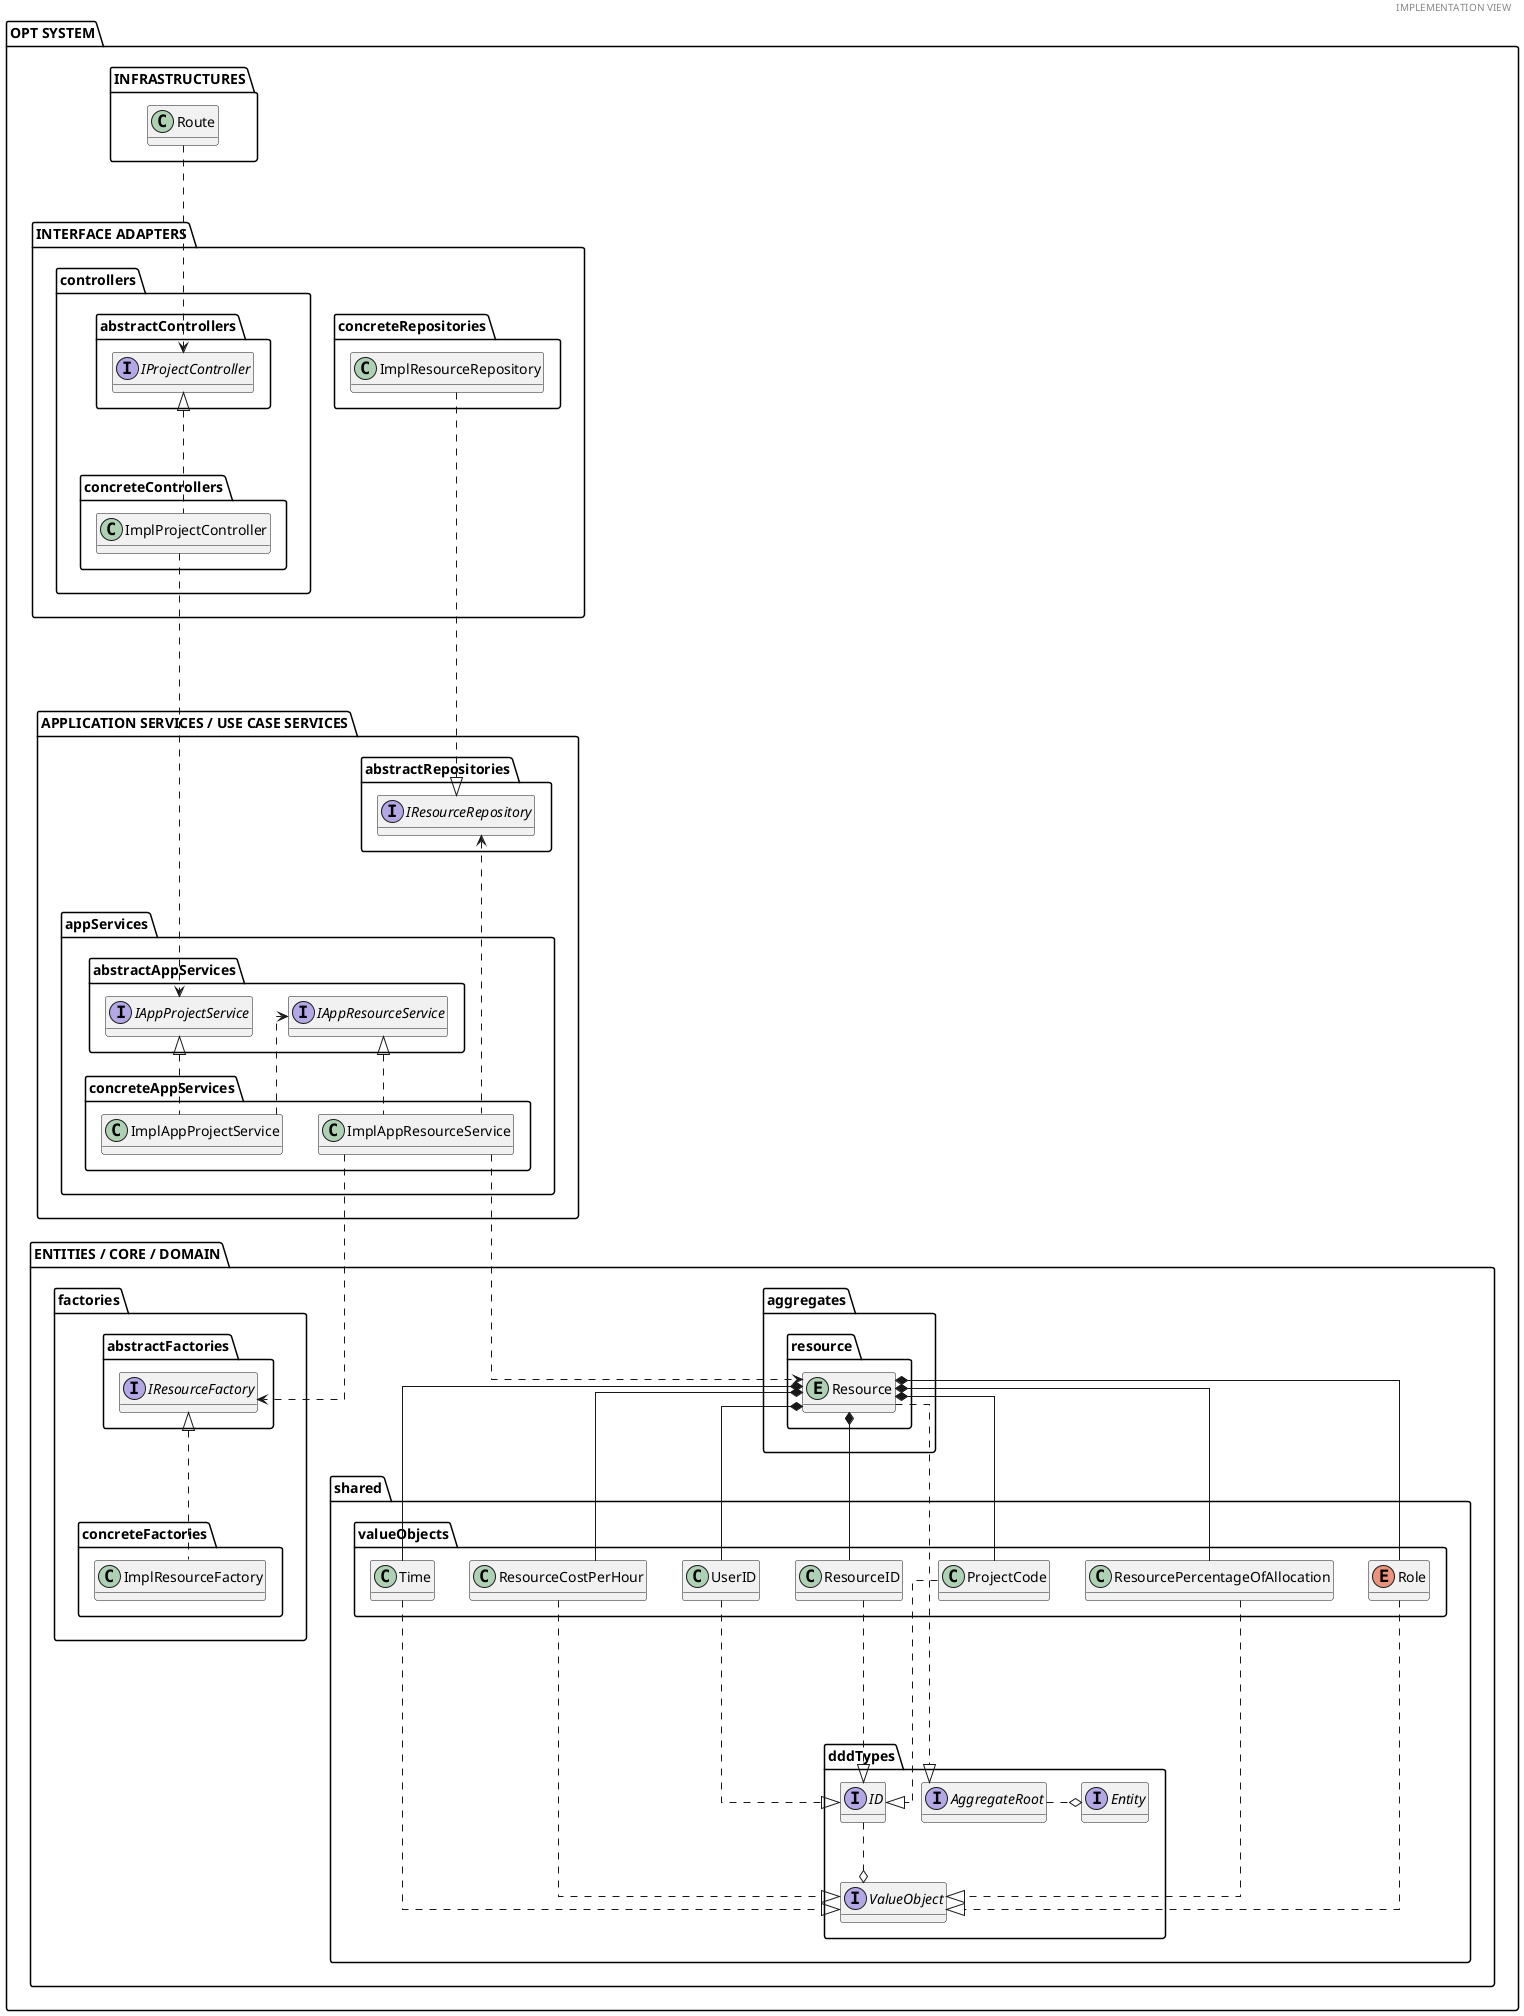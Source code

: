 @startuml
'https://plantuml.com/class-diagram
header IMPLEMENTATION VIEW
skinparam linetype ortho
hide empty methods
top to bottom direction

package "OPT SYSTEM"{
    package "INFRASTRUCTURES"{
        class Route
    }

    package "INTERFACE ADAPTERS"{
        package "controllers"{
            package "abstractControllers"{
                interface IProjectController
            }
            package "concreteControllers"{
                class ImplProjectController
            }
        }
        package "concreteRepositories"{
            class ImplResourceRepository
            }
    }

    package "APPLICATION SERVICES / USE CASE SERVICES"{
        package "abstractRepositories"{
           interface IResourceRepository
        }

       package "appServices"{
            package "abstractAppServices"{
                interface IAppProjectService
                interface IAppResourceService
            }
            package "concreteAppServices"{
                class ImplAppProjectService
                class ImplAppResourceService
            }
       }
    }


    package "ENTITIES / CORE / DOMAIN"{
        package aggregates{
            package resource{
                entity Resource
            }
        }

        package factories{
            package abstractFactories{
                interface IResourceFactory
            }

            package concreteFactories{
                class ImplResourceFactory
            }
        }

        package shared{
            package dddTypes{
                interface Entity
                interface AggregateRoot
                interface ValueObject
                interface ID
            }
            package valueObjects{
                class ResourceID
                class UserID
                class ProjectCode
                class Time
                class ResourceCostPerHour
                class ResourcePercentageOfAllocation
                enum Role
            }
        }
    }

    Route ...> IProjectController
    ImplProjectController .up..|> IProjectController
    IAppProjectService <|..... ImplAppProjectService
    ImplAppProjectService .....> IAppResourceService
    ImplAppResourceService .up.|> IAppResourceService
    ImplAppResourceService ..> IResourceFactory
    ImplResourceFactory ..up|> IResourceFactory
    ImplResourceRepository ..|> IResourceRepository
    ImplAppResourceService ..> Resource
    Resource .|> AggregateRoot
    AggregateRoot .o Entity
    ImplAppResourceService .up...> IResourceRepository
    IAppProjectService <.up..... ImplProjectController
    Resource *- ResourceID
    ResourceID ...|> ID
    ValueObject o.up. ID
    Resource *-- UserID
    UserID ..|> ID
    Resource *- ProjectCode
    ProjectCode ....|> ID
    Resource *- Time
    Resource *- ResourceCostPerHour
    Resource *- ResourcePercentageOfAllocation
    Resource *- Role
    Time .|> ValueObject
    ResourceCostPerHour .|> ValueObject
    ResourcePercentageOfAllocation .|> ValueObject
    Role .|> ValueObject



}

@enduml
